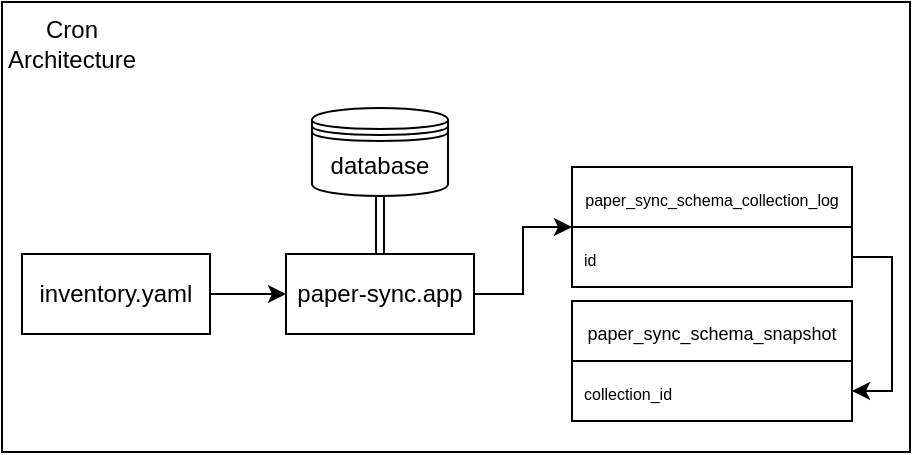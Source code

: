 <mxfile version="28.2.5">
  <diagram name="Page-1" id="0FveS2tX93X4ZdKStLT3">
    <mxGraphModel dx="740" dy="370" grid="0" gridSize="10" guides="1" tooltips="1" connect="1" arrows="1" fold="1" page="1" pageScale="1" pageWidth="827" pageHeight="1169" math="0" shadow="0">
      <root>
        <mxCell id="0" />
        <mxCell id="1" parent="0" />
        <mxCell id="ZmzHimU4FkvrAkHHGpjB-24" value="" style="rounded=0;whiteSpace=wrap;html=1;" vertex="1" parent="1">
          <mxGeometry x="181" y="194" width="454" height="225" as="geometry" />
        </mxCell>
        <mxCell id="ZmzHimU4FkvrAkHHGpjB-4" style="edgeStyle=orthogonalEdgeStyle;rounded=0;orthogonalLoop=1;jettySize=auto;html=1;exitX=1;exitY=0.5;exitDx=0;exitDy=0;entryX=0;entryY=0.5;entryDx=0;entryDy=0;" edge="1" parent="1" source="ZmzHimU4FkvrAkHHGpjB-2" target="ZmzHimU4FkvrAkHHGpjB-3">
          <mxGeometry relative="1" as="geometry" />
        </mxCell>
        <mxCell id="ZmzHimU4FkvrAkHHGpjB-2" value="inventory.yaml" style="rounded=0;whiteSpace=wrap;html=1;" vertex="1" parent="1">
          <mxGeometry x="191" y="320" width="94" height="40" as="geometry" />
        </mxCell>
        <mxCell id="ZmzHimU4FkvrAkHHGpjB-22" style="edgeStyle=orthogonalEdgeStyle;rounded=0;orthogonalLoop=1;jettySize=auto;html=1;exitX=1;exitY=0.5;exitDx=0;exitDy=0;" edge="1" parent="1" source="ZmzHimU4FkvrAkHHGpjB-3" target="ZmzHimU4FkvrAkHHGpjB-7">
          <mxGeometry relative="1" as="geometry" />
        </mxCell>
        <mxCell id="ZmzHimU4FkvrAkHHGpjB-3" value="paper-sync.app" style="rounded=0;whiteSpace=wrap;html=1;" vertex="1" parent="1">
          <mxGeometry x="323" y="320" width="94" height="40" as="geometry" />
        </mxCell>
        <mxCell id="ZmzHimU4FkvrAkHHGpjB-6" style="edgeStyle=orthogonalEdgeStyle;rounded=0;orthogonalLoop=1;jettySize=auto;html=1;exitX=0.5;exitY=1;exitDx=0;exitDy=0;entryX=0.5;entryY=0;entryDx=0;entryDy=0;shape=link;" edge="1" parent="1" source="ZmzHimU4FkvrAkHHGpjB-5" target="ZmzHimU4FkvrAkHHGpjB-3">
          <mxGeometry relative="1" as="geometry" />
        </mxCell>
        <mxCell id="ZmzHimU4FkvrAkHHGpjB-5" value="database" style="shape=datastore;whiteSpace=wrap;html=1;" vertex="1" parent="1">
          <mxGeometry x="336" y="247" width="68" height="44" as="geometry" />
        </mxCell>
        <mxCell id="ZmzHimU4FkvrAkHHGpjB-7" value="&lt;span&gt;&lt;/span&gt;&lt;span&gt;&lt;/span&gt;&lt;span style=&quot;white-space-collapse: preserve;&quot;&gt;&lt;font style=&quot;font-size: 8px;&quot;&gt;paper_sync_schema_collection_log&lt;/font&gt;&lt;/span&gt;" style="swimlane;fontStyle=0;childLayout=stackLayout;horizontal=1;startSize=30;horizontalStack=0;resizeParent=1;resizeParentMax=0;resizeLast=0;collapsible=1;marginBottom=0;whiteSpace=wrap;html=1;" vertex="1" parent="1">
          <mxGeometry x="466" y="276.5" width="140" height="60" as="geometry" />
        </mxCell>
        <mxCell id="ZmzHimU4FkvrAkHHGpjB-8" value="&lt;span&gt;&lt;/span&gt;&lt;span&gt;&lt;/span&gt;&lt;span style=&quot;white-space-collapse: preserve;&quot;&gt;&lt;font style=&quot;font-size: 8px;&quot;&gt;id&lt;/font&gt;&lt;/span&gt;" style="text;strokeColor=none;fillColor=none;align=left;verticalAlign=middle;spacingLeft=4;spacingRight=4;overflow=hidden;points=[[0,0.5],[1,0.5]];portConstraint=eastwest;rotatable=0;whiteSpace=wrap;html=1;" vertex="1" parent="ZmzHimU4FkvrAkHHGpjB-7">
          <mxGeometry y="30" width="140" height="30" as="geometry" />
        </mxCell>
        <mxCell id="ZmzHimU4FkvrAkHHGpjB-11" value="&lt;span&gt;&lt;/span&gt;&lt;span&gt;&lt;/span&gt;&lt;span&gt;&lt;/span&gt;&lt;span style=&quot;white-space-collapse: preserve;&quot;&gt;&lt;font style=&quot;font-size: 9px;&quot;&gt;paper_sync_schema_snapshot&lt;/font&gt;&lt;/span&gt;" style="swimlane;fontStyle=0;childLayout=stackLayout;horizontal=1;startSize=30;horizontalStack=0;resizeParent=1;resizeParentMax=0;resizeLast=0;collapsible=1;marginBottom=0;whiteSpace=wrap;html=1;" vertex="1" parent="1">
          <mxGeometry x="466" y="343.5" width="140" height="60" as="geometry" />
        </mxCell>
        <mxCell id="ZmzHimU4FkvrAkHHGpjB-12" value="&lt;span&gt;&lt;/span&gt;&lt;span&gt;&lt;/span&gt;&lt;span&gt;&lt;/span&gt;&lt;span style=&quot;white-space-collapse: preserve;&quot;&gt;&lt;font style=&quot;font-size: 8px;&quot;&gt;collection_id&lt;/font&gt;&lt;/span&gt;" style="text;strokeColor=none;fillColor=none;align=left;verticalAlign=middle;spacingLeft=4;spacingRight=4;overflow=hidden;points=[[0,0.5],[1,0.5]];portConstraint=eastwest;rotatable=0;whiteSpace=wrap;html=1;" vertex="1" parent="ZmzHimU4FkvrAkHHGpjB-11">
          <mxGeometry y="30" width="140" height="30" as="geometry" />
        </mxCell>
        <mxCell id="ZmzHimU4FkvrAkHHGpjB-23" style="edgeStyle=orthogonalEdgeStyle;rounded=0;orthogonalLoop=1;jettySize=auto;html=1;exitX=1;exitY=0.5;exitDx=0;exitDy=0;entryX=1;entryY=0.5;entryDx=0;entryDy=0;" edge="1" parent="1" source="ZmzHimU4FkvrAkHHGpjB-8" target="ZmzHimU4FkvrAkHHGpjB-12">
          <mxGeometry relative="1" as="geometry" />
        </mxCell>
        <mxCell id="ZmzHimU4FkvrAkHHGpjB-26" value="Cron Architecture" style="text;html=1;align=center;verticalAlign=middle;whiteSpace=wrap;rounded=0;" vertex="1" parent="1">
          <mxGeometry x="186" y="200" width="60" height="30" as="geometry" />
        </mxCell>
      </root>
    </mxGraphModel>
  </diagram>
</mxfile>
